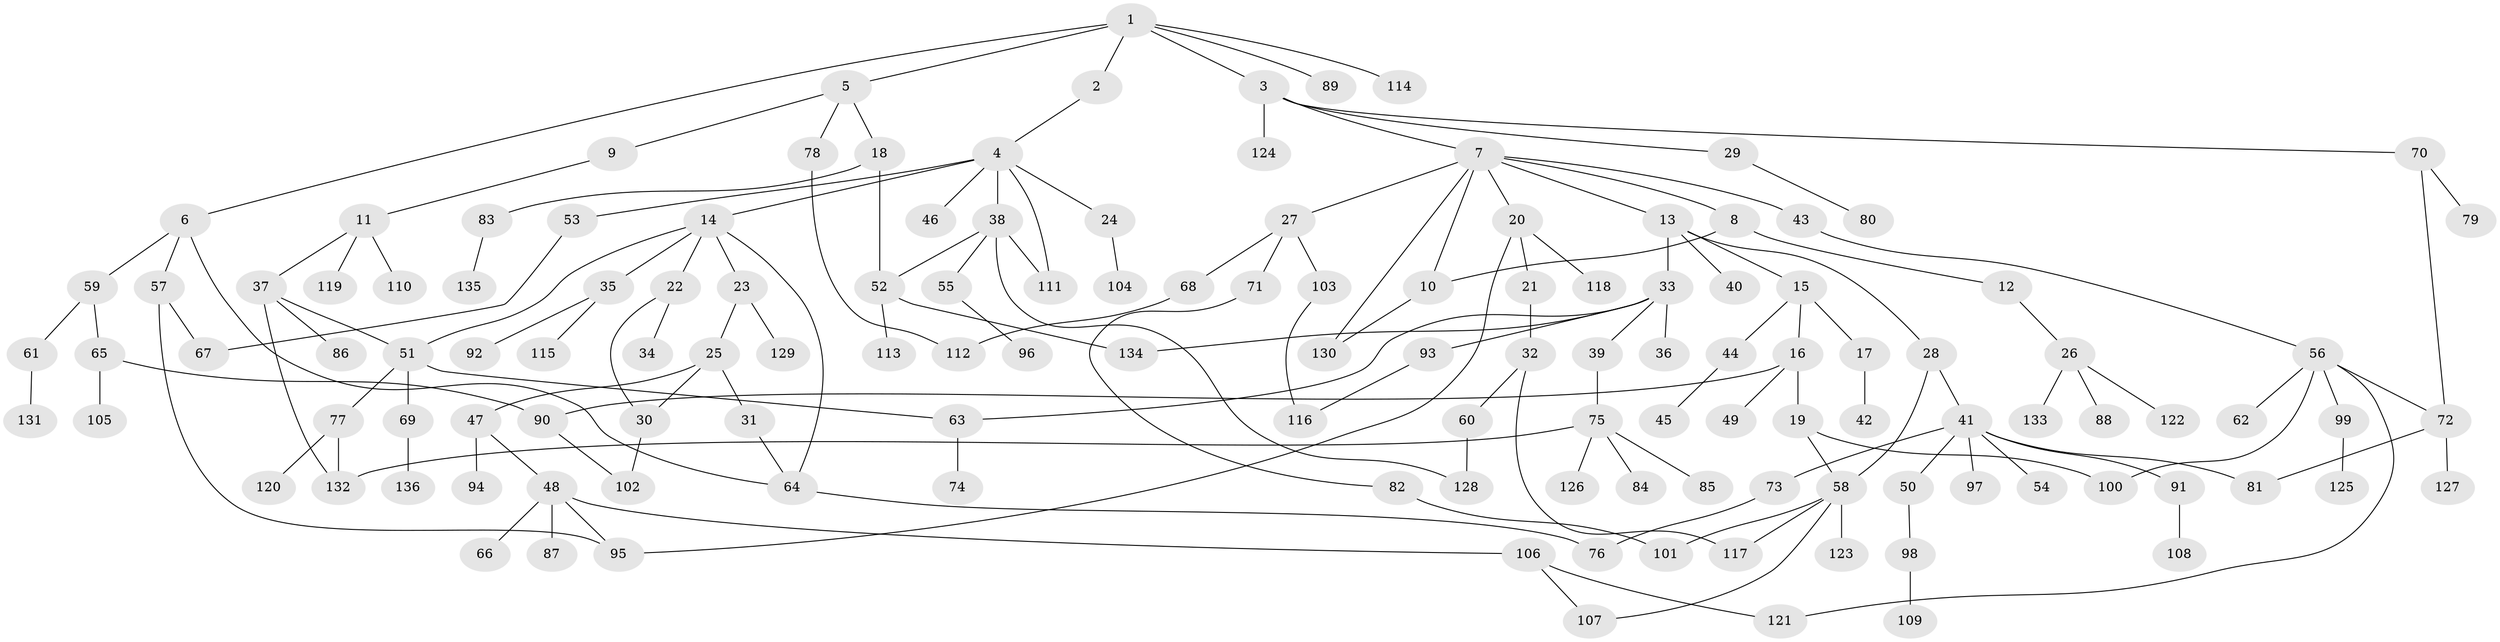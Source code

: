 // coarse degree distribution, {5: 0.03260869565217391, 2: 0.18478260869565216, 4: 0.13043478260869565, 6: 0.03260869565217391, 7: 0.043478260869565216, 3: 0.16304347826086957, 9: 0.010869565217391304, 1: 0.40217391304347827}
// Generated by graph-tools (version 1.1) at 2025/41/03/06/25 10:41:26]
// undirected, 136 vertices, 164 edges
graph export_dot {
graph [start="1"]
  node [color=gray90,style=filled];
  1;
  2;
  3;
  4;
  5;
  6;
  7;
  8;
  9;
  10;
  11;
  12;
  13;
  14;
  15;
  16;
  17;
  18;
  19;
  20;
  21;
  22;
  23;
  24;
  25;
  26;
  27;
  28;
  29;
  30;
  31;
  32;
  33;
  34;
  35;
  36;
  37;
  38;
  39;
  40;
  41;
  42;
  43;
  44;
  45;
  46;
  47;
  48;
  49;
  50;
  51;
  52;
  53;
  54;
  55;
  56;
  57;
  58;
  59;
  60;
  61;
  62;
  63;
  64;
  65;
  66;
  67;
  68;
  69;
  70;
  71;
  72;
  73;
  74;
  75;
  76;
  77;
  78;
  79;
  80;
  81;
  82;
  83;
  84;
  85;
  86;
  87;
  88;
  89;
  90;
  91;
  92;
  93;
  94;
  95;
  96;
  97;
  98;
  99;
  100;
  101;
  102;
  103;
  104;
  105;
  106;
  107;
  108;
  109;
  110;
  111;
  112;
  113;
  114;
  115;
  116;
  117;
  118;
  119;
  120;
  121;
  122;
  123;
  124;
  125;
  126;
  127;
  128;
  129;
  130;
  131;
  132;
  133;
  134;
  135;
  136;
  1 -- 2;
  1 -- 3;
  1 -- 5;
  1 -- 6;
  1 -- 89;
  1 -- 114;
  2 -- 4;
  3 -- 7;
  3 -- 29;
  3 -- 70;
  3 -- 124;
  4 -- 14;
  4 -- 24;
  4 -- 38;
  4 -- 46;
  4 -- 53;
  4 -- 111;
  5 -- 9;
  5 -- 18;
  5 -- 78;
  6 -- 57;
  6 -- 59;
  6 -- 64;
  7 -- 8;
  7 -- 10;
  7 -- 13;
  7 -- 20;
  7 -- 27;
  7 -- 43;
  7 -- 130;
  8 -- 12;
  8 -- 10;
  9 -- 11;
  10 -- 130;
  11 -- 37;
  11 -- 110;
  11 -- 119;
  12 -- 26;
  13 -- 15;
  13 -- 28;
  13 -- 33;
  13 -- 40;
  14 -- 22;
  14 -- 23;
  14 -- 35;
  14 -- 51;
  14 -- 64;
  15 -- 16;
  15 -- 17;
  15 -- 44;
  16 -- 19;
  16 -- 49;
  16 -- 90;
  17 -- 42;
  18 -- 83;
  18 -- 52;
  19 -- 58;
  19 -- 100;
  20 -- 21;
  20 -- 118;
  20 -- 95;
  21 -- 32;
  22 -- 34;
  22 -- 30;
  23 -- 25;
  23 -- 129;
  24 -- 104;
  25 -- 30;
  25 -- 31;
  25 -- 47;
  26 -- 88;
  26 -- 122;
  26 -- 133;
  27 -- 68;
  27 -- 71;
  27 -- 103;
  28 -- 41;
  28 -- 58;
  29 -- 80;
  30 -- 102;
  31 -- 64;
  32 -- 60;
  32 -- 117;
  33 -- 36;
  33 -- 39;
  33 -- 93;
  33 -- 134;
  33 -- 63;
  35 -- 92;
  35 -- 115;
  37 -- 51;
  37 -- 86;
  37 -- 132;
  38 -- 52;
  38 -- 55;
  38 -- 111;
  38 -- 128;
  39 -- 75;
  41 -- 50;
  41 -- 54;
  41 -- 73;
  41 -- 91;
  41 -- 97;
  41 -- 81;
  43 -- 56;
  44 -- 45;
  47 -- 48;
  47 -- 94;
  48 -- 66;
  48 -- 87;
  48 -- 95;
  48 -- 106;
  50 -- 98;
  51 -- 63;
  51 -- 69;
  51 -- 77;
  52 -- 113;
  52 -- 134;
  53 -- 67;
  55 -- 96;
  56 -- 62;
  56 -- 99;
  56 -- 100;
  56 -- 72;
  56 -- 121;
  57 -- 95;
  57 -- 67;
  58 -- 101;
  58 -- 107;
  58 -- 117;
  58 -- 123;
  59 -- 61;
  59 -- 65;
  60 -- 128;
  61 -- 131;
  63 -- 74;
  64 -- 76;
  65 -- 105;
  65 -- 90;
  68 -- 112;
  69 -- 136;
  70 -- 72;
  70 -- 79;
  71 -- 82;
  72 -- 81;
  72 -- 127;
  73 -- 76;
  75 -- 84;
  75 -- 85;
  75 -- 126;
  75 -- 132;
  77 -- 120;
  77 -- 132;
  78 -- 112;
  82 -- 101;
  83 -- 135;
  90 -- 102;
  91 -- 108;
  93 -- 116;
  98 -- 109;
  99 -- 125;
  103 -- 116;
  106 -- 121;
  106 -- 107;
}
